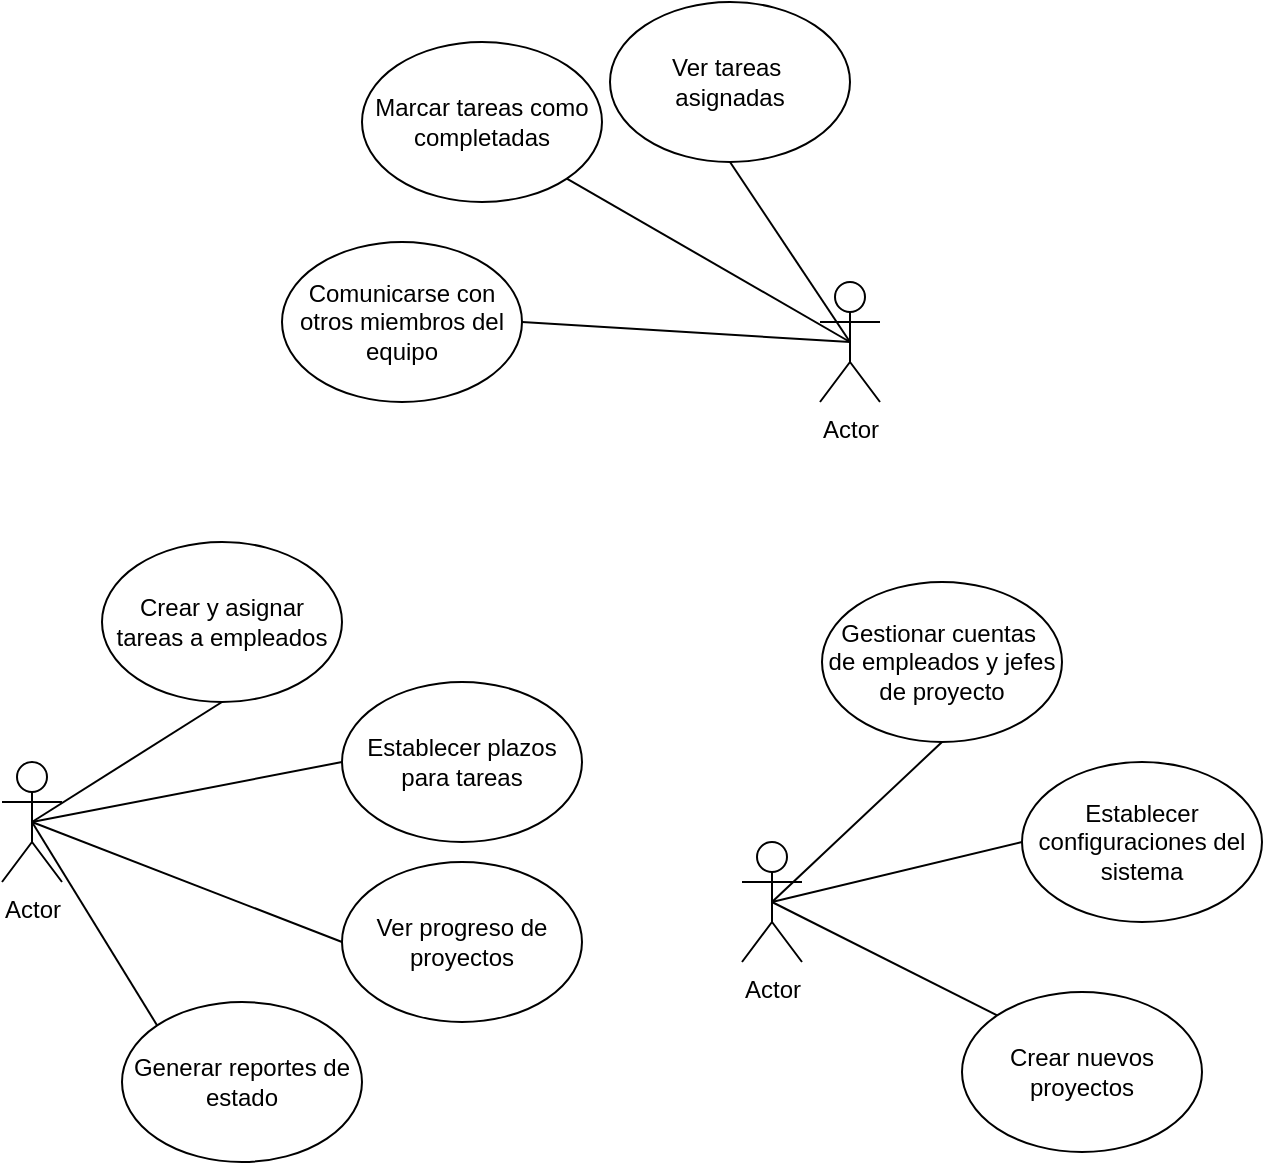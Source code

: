 <mxfile version="26.0.16">
  <diagram name="Página-1" id="Uocv44tzLnWSrI23IJnH">
    <mxGraphModel dx="1718" dy="2042" grid="1" gridSize="10" guides="1" tooltips="1" connect="1" arrows="1" fold="1" page="1" pageScale="1" pageWidth="827" pageHeight="1169" math="0" shadow="0">
      <root>
        <mxCell id="0" />
        <mxCell id="1" parent="0" />
        <mxCell id="NuhmkIVnOI-tYHkNNn2N-1" value="Actor" style="shape=umlActor;verticalLabelPosition=bottom;verticalAlign=top;html=1;outlineConnect=0;" vertex="1" parent="1">
          <mxGeometry x="360" y="260" width="30" height="60" as="geometry" />
        </mxCell>
        <mxCell id="NuhmkIVnOI-tYHkNNn2N-2" value="Actor" style="shape=umlActor;verticalLabelPosition=bottom;verticalAlign=top;html=1;outlineConnect=0;" vertex="1" parent="1">
          <mxGeometry x="-10" y="220" width="30" height="60" as="geometry" />
        </mxCell>
        <mxCell id="NuhmkIVnOI-tYHkNNn2N-3" value="Actor" style="shape=umlActor;verticalLabelPosition=bottom;verticalAlign=top;html=1;outlineConnect=0;" vertex="1" parent="1">
          <mxGeometry x="399" y="-20" width="30" height="60" as="geometry" />
        </mxCell>
        <mxCell id="NuhmkIVnOI-tYHkNNn2N-4" value="Ver progreso de proyectos" style="ellipse;whiteSpace=wrap;html=1;" vertex="1" parent="1">
          <mxGeometry x="160" y="270" width="120" height="80" as="geometry" />
        </mxCell>
        <mxCell id="NuhmkIVnOI-tYHkNNn2N-5" value="Establecer plazos para tareas" style="ellipse;whiteSpace=wrap;html=1;" vertex="1" parent="1">
          <mxGeometry x="160" y="180" width="120" height="80" as="geometry" />
        </mxCell>
        <mxCell id="NuhmkIVnOI-tYHkNNn2N-6" value="Crear y asignar tareas a empleados" style="ellipse;whiteSpace=wrap;html=1;" vertex="1" parent="1">
          <mxGeometry x="40" y="110" width="120" height="80" as="geometry" />
        </mxCell>
        <mxCell id="NuhmkIVnOI-tYHkNNn2N-7" value="Comunicarse con otros miembros del equipo" style="ellipse;whiteSpace=wrap;html=1;" vertex="1" parent="1">
          <mxGeometry x="130" y="-40" width="120" height="80" as="geometry" />
        </mxCell>
        <mxCell id="NuhmkIVnOI-tYHkNNn2N-8" value="Marcar tareas como&lt;div&gt;completadas&lt;/div&gt;" style="ellipse;whiteSpace=wrap;html=1;" vertex="1" parent="1">
          <mxGeometry x="170" y="-140" width="120" height="80" as="geometry" />
        </mxCell>
        <mxCell id="NuhmkIVnOI-tYHkNNn2N-10" value="Ver tareas&amp;nbsp;&lt;div&gt;asignadas&lt;/div&gt;" style="ellipse;whiteSpace=wrap;html=1;" vertex="1" parent="1">
          <mxGeometry x="294" y="-160" width="120" height="80" as="geometry" />
        </mxCell>
        <mxCell id="NuhmkIVnOI-tYHkNNn2N-11" value="Crear nuevos proyectos" style="ellipse;whiteSpace=wrap;html=1;" vertex="1" parent="1">
          <mxGeometry x="470" y="335" width="120" height="80" as="geometry" />
        </mxCell>
        <mxCell id="NuhmkIVnOI-tYHkNNn2N-12" value="Gestionar cuentas&amp;nbsp;&lt;div&gt;de empleados y jefes de proyecto&lt;/div&gt;" style="ellipse;whiteSpace=wrap;html=1;" vertex="1" parent="1">
          <mxGeometry x="400" y="130" width="120" height="80" as="geometry" />
        </mxCell>
        <mxCell id="NuhmkIVnOI-tYHkNNn2N-13" value="Establecer configuraciones del sistema" style="ellipse;whiteSpace=wrap;html=1;" vertex="1" parent="1">
          <mxGeometry x="500" y="220" width="120" height="80" as="geometry" />
        </mxCell>
        <mxCell id="NuhmkIVnOI-tYHkNNn2N-15" value="Generar reportes de estado" style="ellipse;whiteSpace=wrap;html=1;" vertex="1" parent="1">
          <mxGeometry x="50" y="340" width="120" height="80" as="geometry" />
        </mxCell>
        <mxCell id="NuhmkIVnOI-tYHkNNn2N-16" value="" style="endArrow=none;html=1;rounded=0;entryX=1;entryY=1;entryDx=0;entryDy=0;exitX=0.5;exitY=0.5;exitDx=0;exitDy=0;exitPerimeter=0;" edge="1" parent="1" source="NuhmkIVnOI-tYHkNNn2N-3" target="NuhmkIVnOI-tYHkNNn2N-8">
          <mxGeometry width="50" height="50" relative="1" as="geometry">
            <mxPoint x="310" y="270" as="sourcePoint" />
            <mxPoint x="360" y="220" as="targetPoint" />
          </mxGeometry>
        </mxCell>
        <mxCell id="NuhmkIVnOI-tYHkNNn2N-17" value="" style="endArrow=none;html=1;rounded=0;entryX=0.5;entryY=1;entryDx=0;entryDy=0;exitX=0.5;exitY=0.5;exitDx=0;exitDy=0;exitPerimeter=0;" edge="1" parent="1" source="NuhmkIVnOI-tYHkNNn2N-3" target="NuhmkIVnOI-tYHkNNn2N-10">
          <mxGeometry width="50" height="50" relative="1" as="geometry">
            <mxPoint x="310" y="270" as="sourcePoint" />
            <mxPoint x="360" y="220" as="targetPoint" />
          </mxGeometry>
        </mxCell>
        <mxCell id="NuhmkIVnOI-tYHkNNn2N-18" value="" style="endArrow=none;html=1;rounded=0;entryX=1;entryY=0.5;entryDx=0;entryDy=0;exitX=0.5;exitY=0.5;exitDx=0;exitDy=0;exitPerimeter=0;" edge="1" parent="1" source="NuhmkIVnOI-tYHkNNn2N-3" target="NuhmkIVnOI-tYHkNNn2N-7">
          <mxGeometry width="50" height="50" relative="1" as="geometry">
            <mxPoint x="340" y="160" as="sourcePoint" />
            <mxPoint x="390" y="110" as="targetPoint" />
          </mxGeometry>
        </mxCell>
        <mxCell id="NuhmkIVnOI-tYHkNNn2N-19" value="" style="endArrow=none;html=1;rounded=0;entryX=0.5;entryY=1;entryDx=0;entryDy=0;exitX=0.5;exitY=0.5;exitDx=0;exitDy=0;exitPerimeter=0;" edge="1" parent="1" source="NuhmkIVnOI-tYHkNNn2N-2" target="NuhmkIVnOI-tYHkNNn2N-6">
          <mxGeometry width="50" height="50" relative="1" as="geometry">
            <mxPoint x="40" y="270" as="sourcePoint" />
            <mxPoint x="90" y="220" as="targetPoint" />
          </mxGeometry>
        </mxCell>
        <mxCell id="NuhmkIVnOI-tYHkNNn2N-20" value="" style="endArrow=none;html=1;rounded=0;entryX=0;entryY=0.5;entryDx=0;entryDy=0;exitX=0.5;exitY=0.5;exitDx=0;exitDy=0;exitPerimeter=0;" edge="1" parent="1" source="NuhmkIVnOI-tYHkNNn2N-2" target="NuhmkIVnOI-tYHkNNn2N-5">
          <mxGeometry width="50" height="50" relative="1" as="geometry">
            <mxPoint x="170" y="320" as="sourcePoint" />
            <mxPoint x="220" y="270" as="targetPoint" />
          </mxGeometry>
        </mxCell>
        <mxCell id="NuhmkIVnOI-tYHkNNn2N-21" value="" style="endArrow=none;html=1;rounded=0;entryX=0.5;entryY=0.5;entryDx=0;entryDy=0;entryPerimeter=0;exitX=0;exitY=0.5;exitDx=0;exitDy=0;" edge="1" parent="1" source="NuhmkIVnOI-tYHkNNn2N-4" target="NuhmkIVnOI-tYHkNNn2N-2">
          <mxGeometry width="50" height="50" relative="1" as="geometry">
            <mxPoint x="170" y="320" as="sourcePoint" />
            <mxPoint x="220" y="270" as="targetPoint" />
          </mxGeometry>
        </mxCell>
        <mxCell id="NuhmkIVnOI-tYHkNNn2N-22" value="" style="endArrow=none;html=1;rounded=0;entryX=0.5;entryY=0.5;entryDx=0;entryDy=0;entryPerimeter=0;exitX=0;exitY=0;exitDx=0;exitDy=0;" edge="1" parent="1" source="NuhmkIVnOI-tYHkNNn2N-15" target="NuhmkIVnOI-tYHkNNn2N-2">
          <mxGeometry width="50" height="50" relative="1" as="geometry">
            <mxPoint x="170" y="320" as="sourcePoint" />
            <mxPoint x="220" y="270" as="targetPoint" />
          </mxGeometry>
        </mxCell>
        <mxCell id="NuhmkIVnOI-tYHkNNn2N-23" value="" style="endArrow=none;html=1;rounded=0;entryX=0.5;entryY=1;entryDx=0;entryDy=0;exitX=0.5;exitY=0.5;exitDx=0;exitDy=0;exitPerimeter=0;" edge="1" parent="1" source="NuhmkIVnOI-tYHkNNn2N-1" target="NuhmkIVnOI-tYHkNNn2N-12">
          <mxGeometry width="50" height="50" relative="1" as="geometry">
            <mxPoint x="460" y="340" as="sourcePoint" />
            <mxPoint x="510" y="290" as="targetPoint" />
          </mxGeometry>
        </mxCell>
        <mxCell id="NuhmkIVnOI-tYHkNNn2N-24" value="" style="endArrow=none;html=1;rounded=0;entryX=0;entryY=0.5;entryDx=0;entryDy=0;exitX=0.5;exitY=0.5;exitDx=0;exitDy=0;exitPerimeter=0;" edge="1" parent="1" source="NuhmkIVnOI-tYHkNNn2N-1" target="NuhmkIVnOI-tYHkNNn2N-13">
          <mxGeometry width="50" height="50" relative="1" as="geometry">
            <mxPoint x="460" y="340" as="sourcePoint" />
            <mxPoint x="510" y="290" as="targetPoint" />
          </mxGeometry>
        </mxCell>
        <mxCell id="NuhmkIVnOI-tYHkNNn2N-25" value="" style="endArrow=none;html=1;rounded=0;entryX=0.5;entryY=0.5;entryDx=0;entryDy=0;entryPerimeter=0;exitX=0;exitY=0;exitDx=0;exitDy=0;" edge="1" parent="1" source="NuhmkIVnOI-tYHkNNn2N-11" target="NuhmkIVnOI-tYHkNNn2N-1">
          <mxGeometry width="50" height="50" relative="1" as="geometry">
            <mxPoint x="460" y="340" as="sourcePoint" />
            <mxPoint x="510" y="290" as="targetPoint" />
          </mxGeometry>
        </mxCell>
      </root>
    </mxGraphModel>
  </diagram>
</mxfile>
